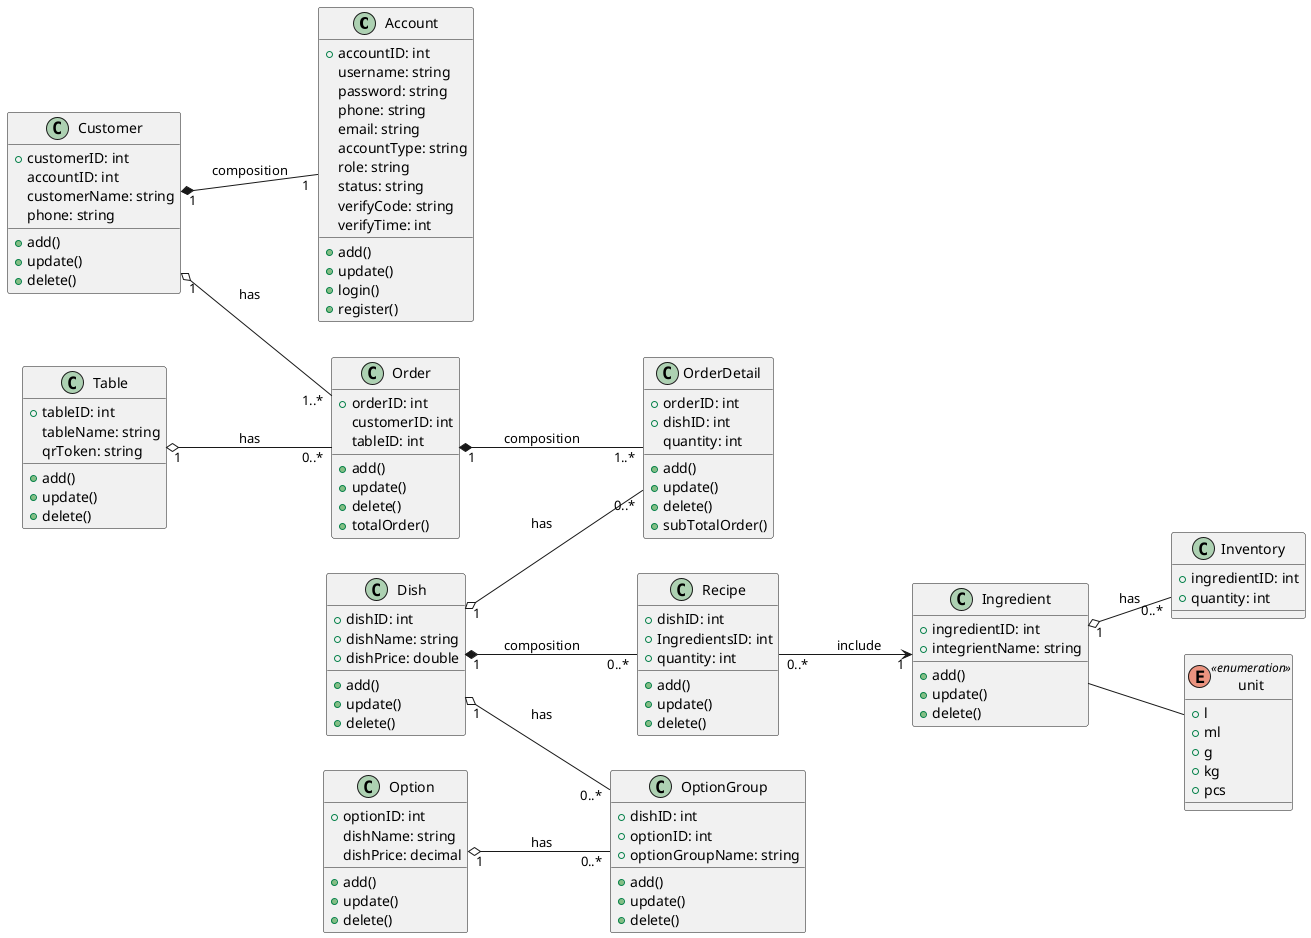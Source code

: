 @startuml
left to right direction
class Account {
    + accountID: int
    username: string
    password: string
    phone: string
    email: string
    accountType: string
    role: string
    status: string
    verifyCode: string
    verifyTime: int
    + add()
    + update()
    + login()
    + register()
}

class Customer {
    + customerID: int
    accountID: int
    customerName: string
    phone: string
    + add()
    + update()
    + delete()
}

class Table {
    + tableID: int
    tableName: string
    qrToken: string
        + add()
        + update()
        + delete()
}

class Order {
    + orderID: int
    customerID: int
    tableID: int
    + add()
    + update()
    + delete()
    + totalOrder()
}

class OrderDetail {
    + orderID: int
    + dishID: int
    quantity: int
    + add()
    + update()
    + delete()
    + subTotalOrder()
}

class Option {
    + optionID: int
    dishName: string
    dishPrice: decimal
    + add()
    + update()
    + delete()
}

class OptionGroup {
    + dishID: int
    + optionID: int
    + optionGroupName: string
    + add()
    + update()
    + delete()
}

class Dish {
    + dishID: int
    + dishName: string
    + dishPrice: double
    + add()
    + update()
    + delete()
}

class Recipe {
    + dishID: int
    + IngredientsID: int
    + quantity: int
    + add()
    + update()
    + delete()
}

class Ingredient {
    + ingredientID: int
    + integrientName: string
    + add()
    + update()
    + delete()
}

class Inventory {
    + ingredientID: int
    + quantity: int
}

enum unit <<enumeration>> {
    + l
    + ml
    + g
    + kg
    + pcs
}

Customer   "1" *-- "1"  Account: composition
Customer  "1" o-- "1..*" Order        : has
Table     "1" o-- "0..*" Order        : has

Order     "1" *-- "1..*" OrderDetail  : composition

Option    "1" o-- "0..*" OptionGroup  : has
Dish      "1" o-- "0..*" OptionGroup  : has
Dish       "1" o-- "0..*" OrderDetail  : has

Dish      "1" *-- "0..*" Recipe       : composition
Recipe    "0..*" --> "1" Ingredient   : include

Ingredient "1" o-- "0..*" Inventory   : has
Ingredient -- unit
@enduml
